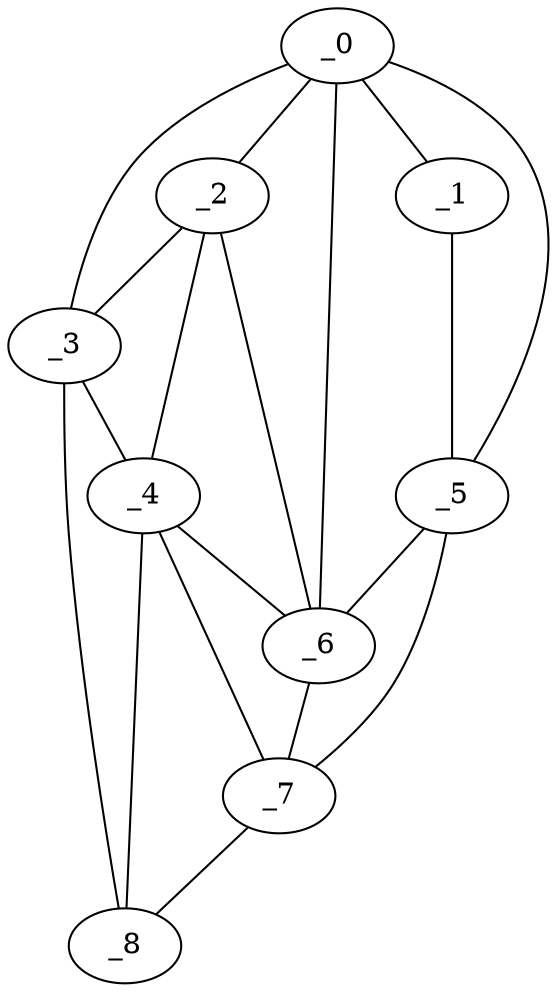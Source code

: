 graph "obj77__75.gxl" {
	_0	 [x=33,
		y=58];
	_1	 [x=37,
		y=7];
	_0 -- _1	 [valence=1];
	_2	 [x=44,
		y=68];
	_0 -- _2	 [valence=1];
	_3	 [x=55,
		y=125];
	_0 -- _3	 [valence=1];
	_5	 [x=79,
		y=7];
	_0 -- _5	 [valence=1];
	_6	 [x=80,
		y=62];
	_0 -- _6	 [valence=2];
	_1 -- _5	 [valence=1];
	_2 -- _3	 [valence=1];
	_4	 [x=56,
		y=85];
	_2 -- _4	 [valence=2];
	_2 -- _6	 [valence=2];
	_3 -- _4	 [valence=1];
	_8	 [x=96,
		y=121];
	_3 -- _8	 [valence=1];
	_4 -- _6	 [valence=1];
	_7	 [x=96,
		y=82];
	_4 -- _7	 [valence=1];
	_4 -- _8	 [valence=2];
	_5 -- _6	 [valence=2];
	_5 -- _7	 [valence=1];
	_6 -- _7	 [valence=2];
	_7 -- _8	 [valence=1];
}
